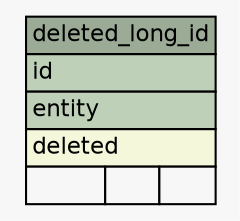 // dot 2.26.3 on Windows Vista 6.0
// SchemaSpy rev 514
digraph "deleted_long_id" {
  graph [
    rankdir="RL"
    bgcolor="#f7f7f7"
    nodesep="0.18"
    ranksep="0.46"
    fontname="Helvetica"
    fontsize="11"
  ];
  node [
    fontname="Helvetica"
    fontsize="11"
    shape="plaintext"
  ];
  edge [
    arrowsize="0.8"
  ];
  "deleted_long_id" [
    label=<
    <TABLE BORDER="0" CELLBORDER="1" CELLSPACING="0" BGCOLOR="#ffffff">
      <TR><TD COLSPAN="3" BGCOLOR="#9bab96" ALIGN="CENTER">deleted_long_id</TD></TR>
      <TR><TD PORT="id" COLSPAN="3" BGCOLOR="#bed1b8" ALIGN="LEFT">id</TD></TR>
      <TR><TD PORT="entity" COLSPAN="3" BGCOLOR="#bed1b8" ALIGN="LEFT">entity</TD></TR>
      <TR><TD PORT="deleted" COLSPAN="3" BGCOLOR="#f4f7da" ALIGN="LEFT">deleted</TD></TR>
      <TR><TD ALIGN="LEFT" BGCOLOR="#f7f7f7">  </TD><TD ALIGN="RIGHT" BGCOLOR="#f7f7f7">  </TD><TD ALIGN="RIGHT" BGCOLOR="#f7f7f7">  </TD></TR>
    </TABLE>>
    URL="tables/deleted_long_id.html"
    tooltip="deleted_long_id"
  ];
}
